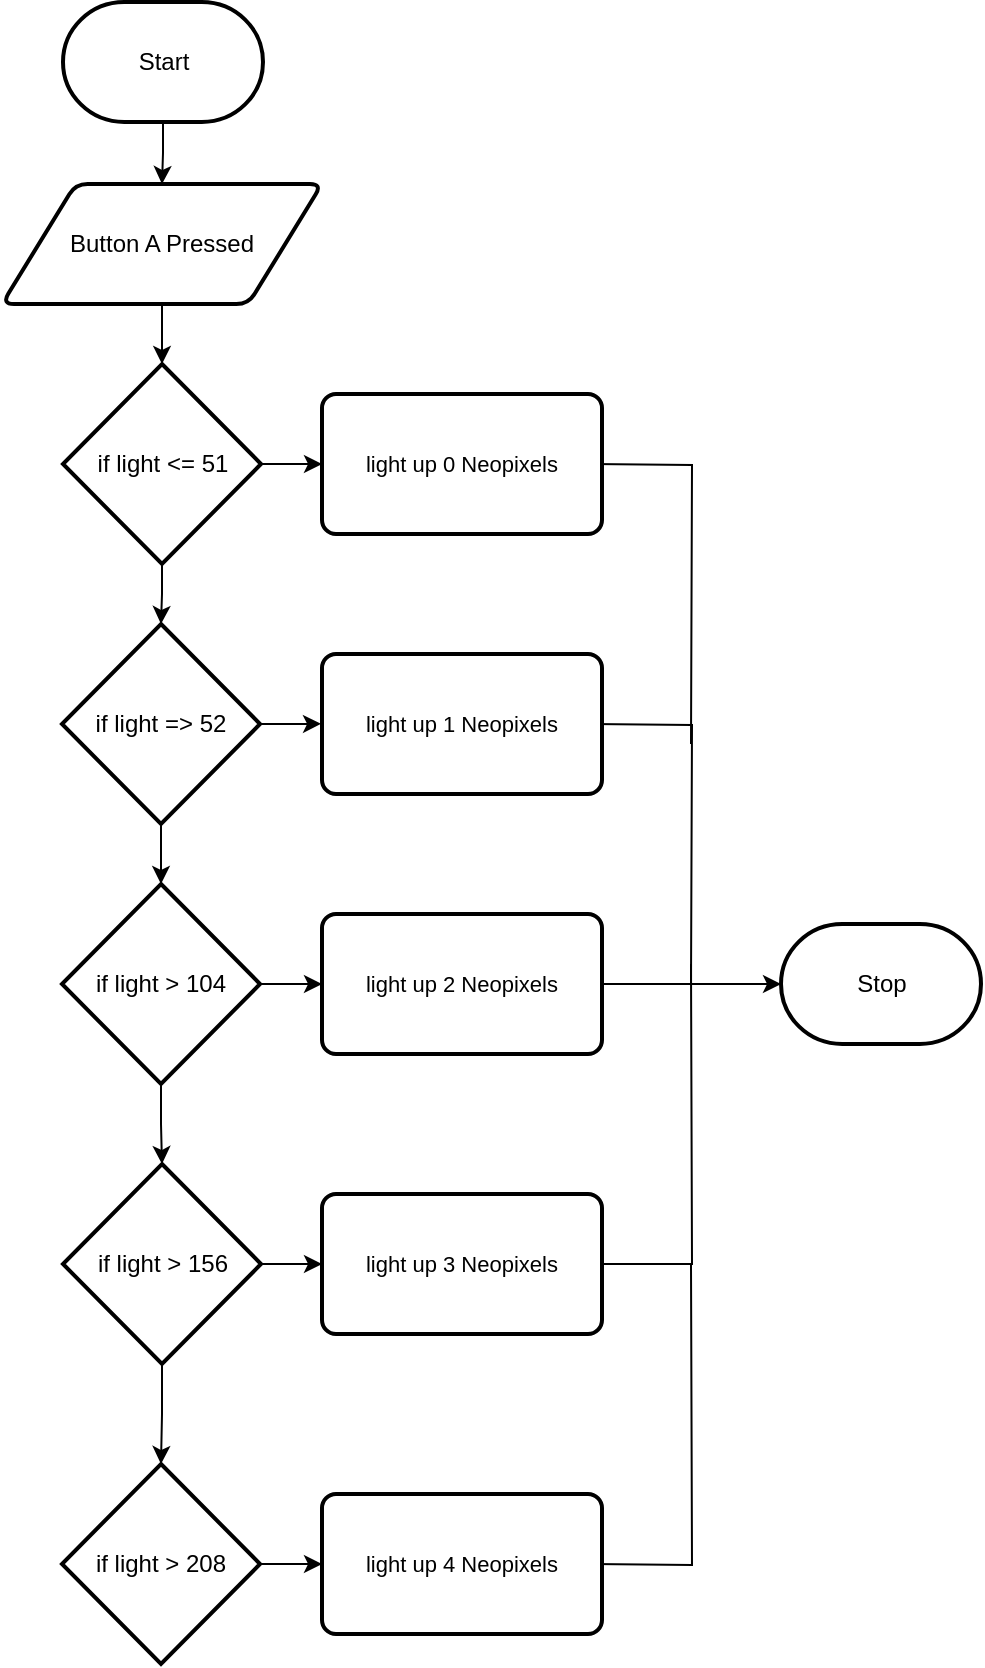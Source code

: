 <mxfile>
    <diagram id="HIP3nbAZw_EuaXWnEj3U" name="Page-1">
        <mxGraphModel dx="1274" dy="977" grid="1" gridSize="10" guides="1" tooltips="1" connect="1" arrows="1" fold="1" page="1" pageScale="1" pageWidth="850" pageHeight="1100" math="0" shadow="0">
            <root>
                <mxCell id="0"/>
                <mxCell id="1" parent="0"/>
                <mxCell id="18" style="edgeStyle=orthogonalEdgeStyle;shape=connector;rounded=0;html=1;exitX=0.5;exitY=1;exitDx=0;exitDy=0;exitPerimeter=0;entryX=0.5;entryY=0;entryDx=0;entryDy=0;labelBackgroundColor=default;strokeColor=default;fontFamily=Helvetica;fontSize=11;fontColor=default;startArrow=none;endArrow=classic;endFill=1;" edge="1" parent="1" source="2" target="9">
                    <mxGeometry relative="1" as="geometry"/>
                </mxCell>
                <mxCell id="2" value="Start" style="strokeWidth=2;html=1;shape=mxgraph.flowchart.terminator;whiteSpace=wrap;" parent="1" vertex="1">
                    <mxGeometry x="210.5" y="139" width="100" height="60" as="geometry"/>
                </mxCell>
                <mxCell id="8" value="" style="edgeStyle=orthogonalEdgeStyle;html=1;rounded=0;endArrow=classic;startArrow=none;endFill=1;" edge="1" parent="1" source="9" target="6">
                    <mxGeometry relative="1" as="geometry">
                        <mxPoint x="260.5" y="199" as="sourcePoint"/>
                        <mxPoint x="260.5" y="550" as="targetPoint"/>
                    </mxGeometry>
                </mxCell>
                <mxCell id="16" style="edgeStyle=orthogonalEdgeStyle;shape=connector;rounded=0;html=1;exitX=0.5;exitY=1;exitDx=0;exitDy=0;exitPerimeter=0;entryX=0.5;entryY=0;entryDx=0;entryDy=0;entryPerimeter=0;labelBackgroundColor=default;strokeColor=default;fontFamily=Helvetica;fontSize=11;fontColor=default;startArrow=none;endArrow=classic;endFill=1;" edge="1" parent="1" source="6" target="11">
                    <mxGeometry relative="1" as="geometry"/>
                </mxCell>
                <mxCell id="32" style="edgeStyle=orthogonalEdgeStyle;shape=connector;rounded=0;html=1;exitX=1;exitY=0.5;exitDx=0;exitDy=0;exitPerimeter=0;entryX=0;entryY=0.5;entryDx=0;entryDy=0;labelBackgroundColor=default;strokeColor=default;fontFamily=Helvetica;fontSize=11;fontColor=default;startArrow=none;endArrow=classic;endFill=1;" edge="1" parent="1" source="6" target="21">
                    <mxGeometry relative="1" as="geometry"/>
                </mxCell>
                <mxCell id="6" value="if light &amp;lt;= 51" style="strokeWidth=2;html=1;shape=mxgraph.flowchart.decision;whiteSpace=wrap;" vertex="1" parent="1">
                    <mxGeometry x="210.5" y="320" width="99" height="100" as="geometry"/>
                </mxCell>
                <mxCell id="9" value="Button A Pressed" style="shape=parallelogram;html=1;strokeWidth=2;perimeter=parallelogramPerimeter;whiteSpace=wrap;rounded=1;arcSize=12;size=0.23;" vertex="1" parent="1">
                    <mxGeometry x="180" y="230" width="160" height="60" as="geometry"/>
                </mxCell>
                <mxCell id="17" style="edgeStyle=orthogonalEdgeStyle;shape=connector;rounded=0;html=1;exitX=0.5;exitY=1;exitDx=0;exitDy=0;exitPerimeter=0;labelBackgroundColor=default;strokeColor=default;fontFamily=Helvetica;fontSize=11;fontColor=default;startArrow=none;endArrow=classic;endFill=1;" edge="1" parent="1" source="11" target="12">
                    <mxGeometry relative="1" as="geometry"/>
                </mxCell>
                <mxCell id="31" style="edgeStyle=orthogonalEdgeStyle;shape=connector;rounded=0;html=1;exitX=1;exitY=0.5;exitDx=0;exitDy=0;exitPerimeter=0;labelBackgroundColor=default;strokeColor=default;fontFamily=Helvetica;fontSize=11;fontColor=default;startArrow=none;endArrow=classic;endFill=1;" edge="1" parent="1" source="11">
                    <mxGeometry relative="1" as="geometry">
                        <mxPoint x="339.5" y="499.909" as="targetPoint"/>
                    </mxGeometry>
                </mxCell>
                <mxCell id="11" value="if light =&amp;gt; 52" style="strokeWidth=2;html=1;shape=mxgraph.flowchart.decision;whiteSpace=wrap;" vertex="1" parent="1">
                    <mxGeometry x="210" y="450" width="99" height="100" as="geometry"/>
                </mxCell>
                <mxCell id="30" style="edgeStyle=orthogonalEdgeStyle;shape=connector;rounded=0;html=1;exitX=1;exitY=0.5;exitDx=0;exitDy=0;exitPerimeter=0;entryX=0;entryY=0.5;entryDx=0;entryDy=0;labelBackgroundColor=default;strokeColor=default;fontFamily=Helvetica;fontSize=11;fontColor=default;startArrow=none;endArrow=classic;endFill=1;" edge="1" parent="1" source="12" target="23">
                    <mxGeometry relative="1" as="geometry"/>
                </mxCell>
                <mxCell id="12" value="if light &amp;gt; 104" style="strokeWidth=2;html=1;shape=mxgraph.flowchart.decision;whiteSpace=wrap;" vertex="1" parent="1">
                    <mxGeometry x="210" y="580" width="99" height="100" as="geometry"/>
                </mxCell>
                <mxCell id="20" value="" style="edgeStyle=orthogonalEdgeStyle;html=1;rounded=0;startArrow=none;endArrow=classic;endFill=1;" edge="1" parent="1" source="12" target="19">
                    <mxGeometry relative="1" as="geometry">
                        <mxPoint x="259.567" y="680" as="sourcePoint"/>
                        <mxPoint x="260.5" y="870" as="targetPoint"/>
                    </mxGeometry>
                </mxCell>
                <mxCell id="26" style="edgeStyle=orthogonalEdgeStyle;shape=connector;rounded=0;html=1;exitX=0.5;exitY=1;exitDx=0;exitDy=0;exitPerimeter=0;entryX=0.5;entryY=0;entryDx=0;entryDy=0;entryPerimeter=0;labelBackgroundColor=default;strokeColor=default;fontFamily=Helvetica;fontSize=11;fontColor=default;startArrow=none;endArrow=classic;endFill=1;" edge="1" parent="1" source="19" target="25">
                    <mxGeometry relative="1" as="geometry"/>
                </mxCell>
                <mxCell id="28" style="edgeStyle=orthogonalEdgeStyle;shape=connector;rounded=0;html=1;exitX=1;exitY=0.5;exitDx=0;exitDy=0;exitPerimeter=0;entryX=0;entryY=0.5;entryDx=0;entryDy=0;labelBackgroundColor=default;strokeColor=default;fontFamily=Helvetica;fontSize=11;fontColor=default;startArrow=none;endArrow=classic;endFill=1;" edge="1" parent="1" source="19" target="24">
                    <mxGeometry relative="1" as="geometry"/>
                </mxCell>
                <mxCell id="19" value="if light &amp;gt; 156" style="strokeWidth=2;html=1;shape=mxgraph.flowchart.decision;whiteSpace=wrap;" vertex="1" parent="1">
                    <mxGeometry x="210.5" y="720" width="99" height="100" as="geometry"/>
                </mxCell>
                <mxCell id="40" style="edgeStyle=orthogonalEdgeStyle;shape=connector;rounded=0;html=1;exitX=1;exitY=0.5;exitDx=0;exitDy=0;labelBackgroundColor=default;strokeColor=default;fontFamily=Helvetica;fontSize=11;fontColor=default;startArrow=none;endArrow=none;endFill=0;" edge="1" parent="1">
                    <mxGeometry relative="1" as="geometry">
                        <mxPoint x="524.5" y="510" as="targetPoint"/>
                        <mxPoint x="475" y="370" as="sourcePoint"/>
                    </mxGeometry>
                </mxCell>
                <mxCell id="21" value="light up 0 Neopixels" style="rounded=1;whiteSpace=wrap;html=1;absoluteArcSize=1;arcSize=14;strokeWidth=2;fontFamily=Helvetica;fontSize=11;fontColor=default;" vertex="1" parent="1">
                    <mxGeometry x="340" y="335" width="140" height="70" as="geometry"/>
                </mxCell>
                <mxCell id="39" style="edgeStyle=orthogonalEdgeStyle;shape=connector;rounded=0;html=1;exitX=1;exitY=0.5;exitDx=0;exitDy=0;labelBackgroundColor=default;strokeColor=default;fontFamily=Helvetica;fontSize=11;fontColor=default;startArrow=none;endArrow=none;endFill=0;" edge="1" parent="1">
                    <mxGeometry relative="1" as="geometry">
                        <mxPoint x="524.5" y="630" as="targetPoint"/>
                        <mxPoint x="475" y="500" as="sourcePoint"/>
                    </mxGeometry>
                </mxCell>
                <mxCell id="22" value="light up 1 Neopixels" style="rounded=1;whiteSpace=wrap;html=1;absoluteArcSize=1;arcSize=14;strokeWidth=2;fontFamily=Helvetica;fontSize=11;fontColor=default;" vertex="1" parent="1">
                    <mxGeometry x="340" y="465" width="140" height="70" as="geometry"/>
                </mxCell>
                <mxCell id="36" style="edgeStyle=orthogonalEdgeStyle;shape=connector;rounded=0;html=1;exitX=1;exitY=0.5;exitDx=0;exitDy=0;labelBackgroundColor=default;strokeColor=default;fontFamily=Helvetica;fontSize=11;fontColor=default;startArrow=none;endArrow=classic;endFill=1;entryX=0;entryY=0.5;entryDx=0;entryDy=0;entryPerimeter=0;" edge="1" parent="1" source="23" target="33">
                    <mxGeometry relative="1" as="geometry">
                        <mxPoint x="529.5" y="570" as="targetPoint"/>
                    </mxGeometry>
                </mxCell>
                <mxCell id="23" value="light up 2 Neopixels" style="rounded=1;whiteSpace=wrap;html=1;absoluteArcSize=1;arcSize=14;strokeWidth=2;fontFamily=Helvetica;fontSize=11;fontColor=default;" vertex="1" parent="1">
                    <mxGeometry x="340" y="595" width="140" height="70" as="geometry"/>
                </mxCell>
                <mxCell id="38" style="edgeStyle=orthogonalEdgeStyle;shape=connector;rounded=0;html=1;exitX=1;exitY=0.5;exitDx=0;exitDy=0;labelBackgroundColor=default;strokeColor=default;fontFamily=Helvetica;fontSize=11;fontColor=default;startArrow=none;endArrow=none;endFill=0;" edge="1" parent="1" source="24">
                    <mxGeometry relative="1" as="geometry">
                        <mxPoint x="524.5" y="620" as="targetPoint"/>
                        <mxPoint x="485" y="770" as="sourcePoint"/>
                    </mxGeometry>
                </mxCell>
                <mxCell id="24" value="light up 3 Neopixels" style="rounded=1;whiteSpace=wrap;html=1;absoluteArcSize=1;arcSize=14;strokeWidth=2;fontFamily=Helvetica;fontSize=11;fontColor=default;" vertex="1" parent="1">
                    <mxGeometry x="340" y="735" width="140" height="70" as="geometry"/>
                </mxCell>
                <mxCell id="29" style="edgeStyle=orthogonalEdgeStyle;shape=connector;rounded=0;html=1;exitX=1;exitY=0.5;exitDx=0;exitDy=0;exitPerimeter=0;entryX=0;entryY=0.5;entryDx=0;entryDy=0;labelBackgroundColor=default;strokeColor=default;fontFamily=Helvetica;fontSize=11;fontColor=default;startArrow=none;endArrow=classic;endFill=1;" edge="1" parent="1" source="25" target="27">
                    <mxGeometry relative="1" as="geometry"/>
                </mxCell>
                <mxCell id="25" value="if light &amp;gt; 208" style="strokeWidth=2;html=1;shape=mxgraph.flowchart.decision;whiteSpace=wrap;" vertex="1" parent="1">
                    <mxGeometry x="210" y="870" width="99" height="100" as="geometry"/>
                </mxCell>
                <mxCell id="41" style="edgeStyle=orthogonalEdgeStyle;shape=connector;rounded=0;html=1;exitX=1;exitY=0.5;exitDx=0;exitDy=0;labelBackgroundColor=default;strokeColor=default;fontFamily=Helvetica;fontSize=11;fontColor=default;startArrow=none;endArrow=none;endFill=0;" edge="1" parent="1">
                    <mxGeometry relative="1" as="geometry">
                        <mxPoint x="524.5" y="770" as="targetPoint"/>
                        <mxPoint x="475" y="920" as="sourcePoint"/>
                    </mxGeometry>
                </mxCell>
                <mxCell id="27" value="light up 4 Neopixels" style="rounded=1;whiteSpace=wrap;html=1;absoluteArcSize=1;arcSize=14;strokeWidth=2;fontFamily=Helvetica;fontSize=11;fontColor=default;" vertex="1" parent="1">
                    <mxGeometry x="340" y="885" width="140" height="70" as="geometry"/>
                </mxCell>
                <mxCell id="33" value="Stop" style="strokeWidth=2;html=1;shape=mxgraph.flowchart.terminator;whiteSpace=wrap;" vertex="1" parent="1">
                    <mxGeometry x="569.5" y="600" width="100" height="60" as="geometry"/>
                </mxCell>
            </root>
        </mxGraphModel>
    </diagram>
</mxfile>